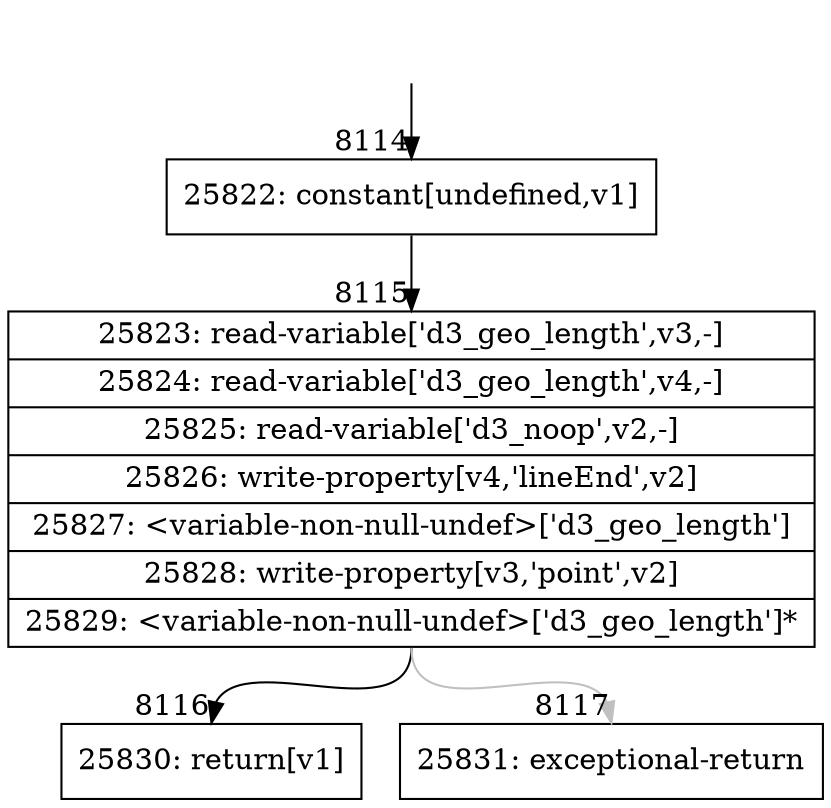 digraph {
rankdir="TD"
BB_entry768[shape=none,label=""];
BB_entry768 -> BB8114 [tailport=s, headport=n, headlabel="    8114"]
BB8114 [shape=record label="{25822: constant[undefined,v1]}" ] 
BB8114 -> BB8115 [tailport=s, headport=n, headlabel="      8115"]
BB8115 [shape=record label="{25823: read-variable['d3_geo_length',v3,-]|25824: read-variable['d3_geo_length',v4,-]|25825: read-variable['d3_noop',v2,-]|25826: write-property[v4,'lineEnd',v2]|25827: \<variable-non-null-undef\>['d3_geo_length']|25828: write-property[v3,'point',v2]|25829: \<variable-non-null-undef\>['d3_geo_length']*}" ] 
BB8115 -> BB8116 [tailport=s, headport=n, headlabel="      8116"]
BB8115 -> BB8117 [tailport=s, headport=n, color=gray, headlabel="      8117"]
BB8116 [shape=record label="{25830: return[v1]}" ] 
BB8117 [shape=record label="{25831: exceptional-return}" ] 
//#$~ 4647
}
